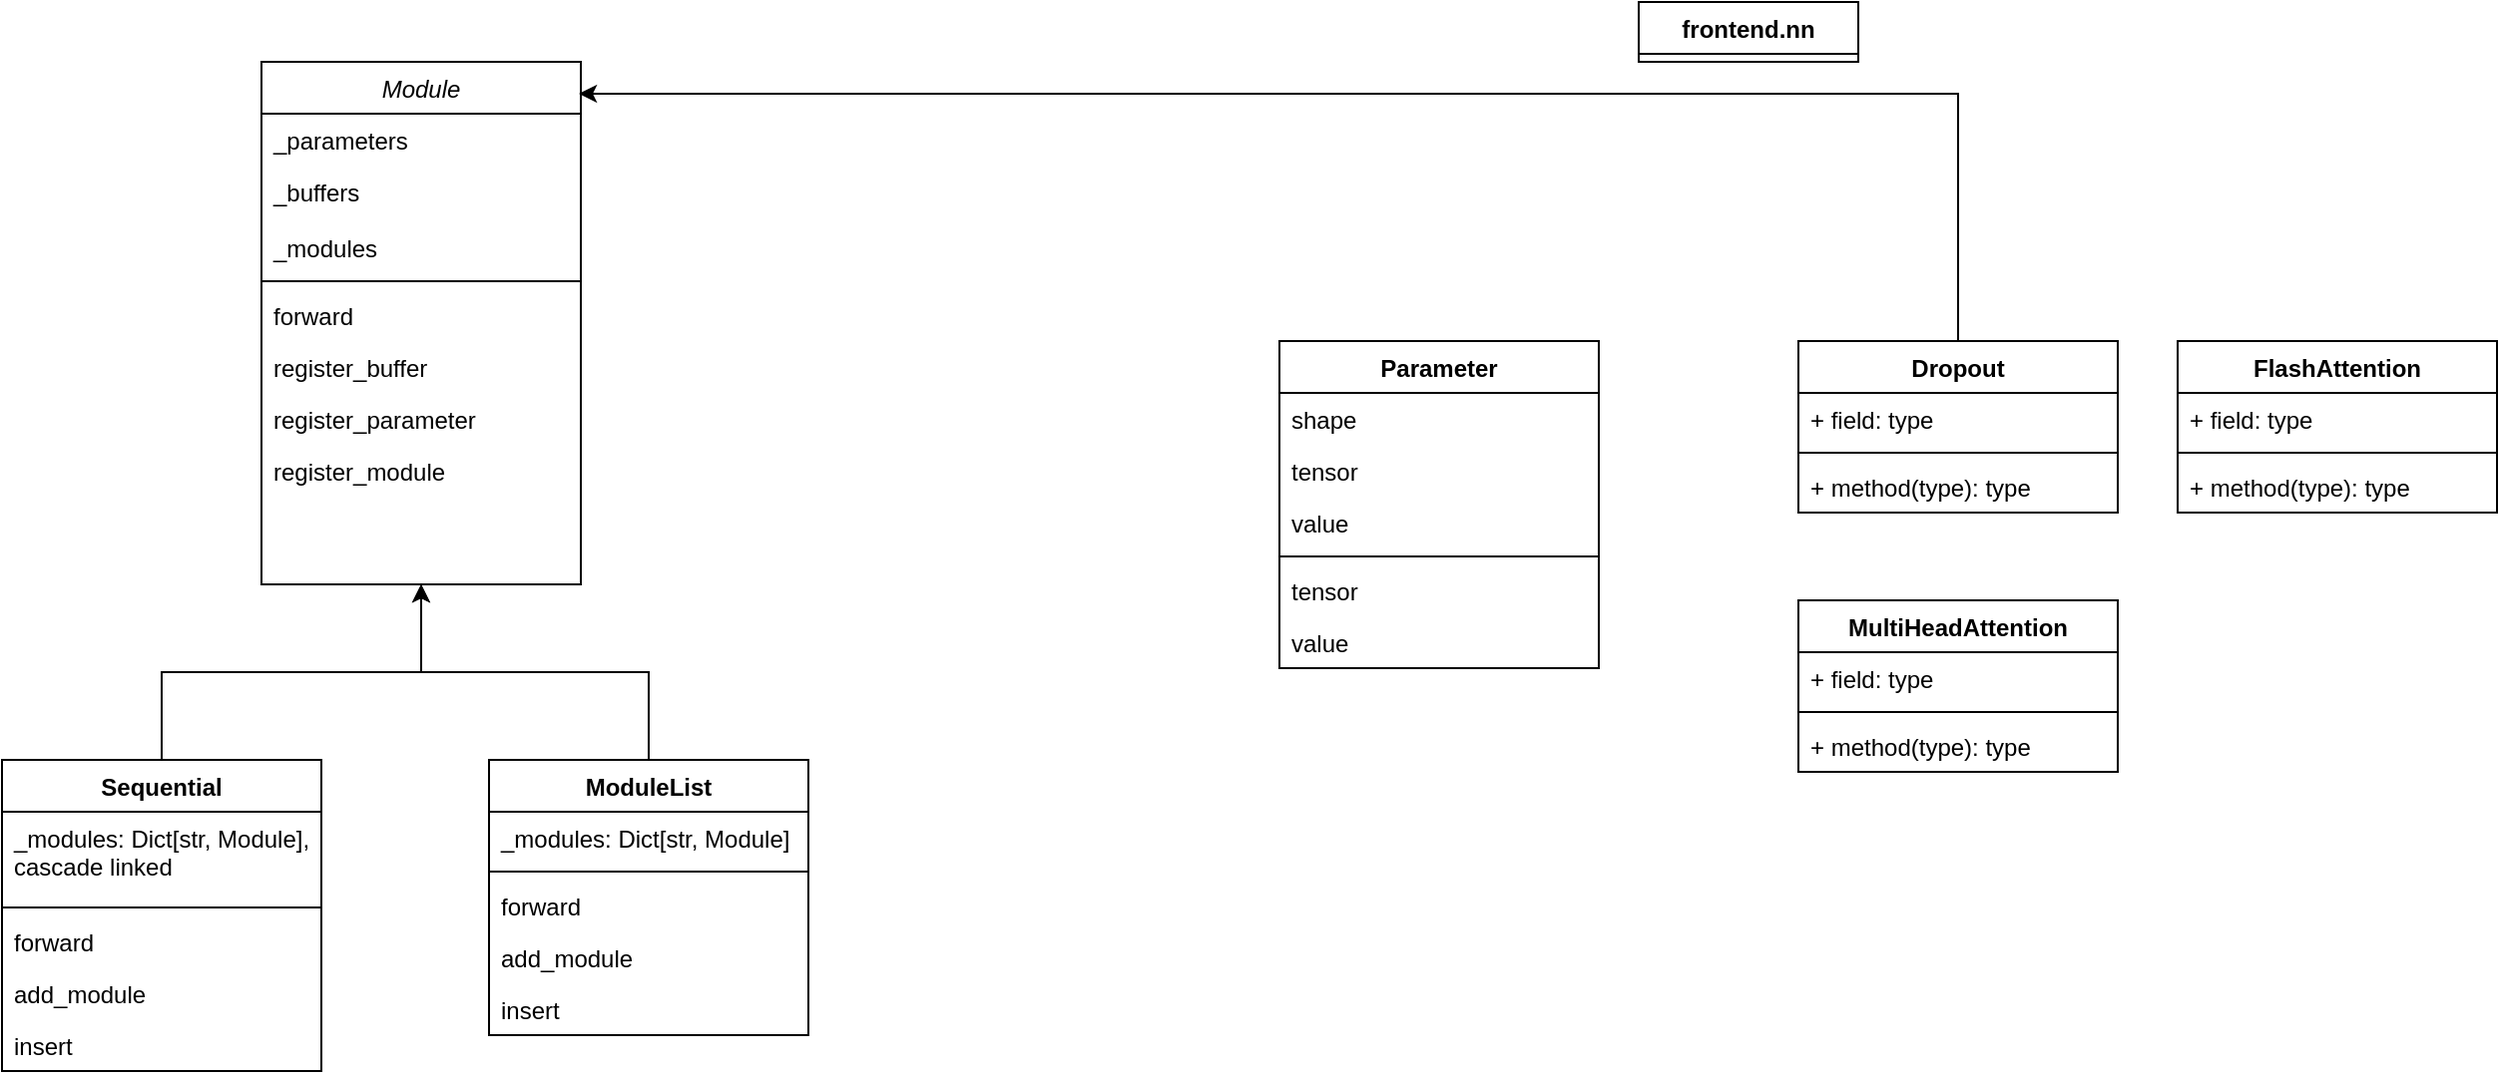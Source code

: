 <mxfile version="20.4.0" type="github" pages="2">
  <diagram id="C5RBs43oDa-KdzZeNtuy" name="learn ait code">
    <mxGraphModel dx="1422" dy="762" grid="1" gridSize="10" guides="1" tooltips="1" connect="1" arrows="1" fold="1" page="1" pageScale="1" pageWidth="827" pageHeight="1169" math="0" shadow="0">
      <root>
        <mxCell id="WIyWlLk6GJQsqaUBKTNV-0" />
        <mxCell id="WIyWlLk6GJQsqaUBKTNV-1" parent="WIyWlLk6GJQsqaUBKTNV-0" />
        <mxCell id="zkfFHV4jXpPFQw0GAbJ--0" value="Module" style="swimlane;fontStyle=2;align=center;verticalAlign=top;childLayout=stackLayout;horizontal=1;startSize=26;horizontalStack=0;resizeParent=1;resizeLast=0;collapsible=1;marginBottom=0;rounded=0;shadow=0;strokeWidth=1;" parent="WIyWlLk6GJQsqaUBKTNV-1" vertex="1">
          <mxGeometry x="220" y="120" width="160" height="262" as="geometry">
            <mxRectangle x="220" y="120" width="160" height="26" as="alternateBounds" />
          </mxGeometry>
        </mxCell>
        <mxCell id="zkfFHV4jXpPFQw0GAbJ--1" value="_parameters" style="text;align=left;verticalAlign=top;spacingLeft=4;spacingRight=4;overflow=hidden;rotatable=0;points=[[0,0.5],[1,0.5]];portConstraint=eastwest;" parent="zkfFHV4jXpPFQw0GAbJ--0" vertex="1">
          <mxGeometry y="26" width="160" height="26" as="geometry" />
        </mxCell>
        <mxCell id="zkfFHV4jXpPFQw0GAbJ--2" value="_buffers&#xa;" style="text;align=left;verticalAlign=top;spacingLeft=4;spacingRight=4;overflow=hidden;rotatable=0;points=[[0,0.5],[1,0.5]];portConstraint=eastwest;rounded=0;shadow=0;html=0;" parent="zkfFHV4jXpPFQw0GAbJ--0" vertex="1">
          <mxGeometry y="52" width="160" height="28" as="geometry" />
        </mxCell>
        <mxCell id="jLtDxgiN8MF7jUEhattH-10" value="_modules" style="text;align=left;verticalAlign=top;spacingLeft=4;spacingRight=4;overflow=hidden;rotatable=0;points=[[0,0.5],[1,0.5]];portConstraint=eastwest;" parent="zkfFHV4jXpPFQw0GAbJ--0" vertex="1">
          <mxGeometry y="80" width="160" height="26" as="geometry" />
        </mxCell>
        <mxCell id="zkfFHV4jXpPFQw0GAbJ--4" value="" style="line;html=1;strokeWidth=1;align=left;verticalAlign=middle;spacingTop=-1;spacingLeft=3;spacingRight=3;rotatable=0;labelPosition=right;points=[];portConstraint=eastwest;" parent="zkfFHV4jXpPFQw0GAbJ--0" vertex="1">
          <mxGeometry y="106" width="160" height="8" as="geometry" />
        </mxCell>
        <mxCell id="zkfFHV4jXpPFQw0GAbJ--5" value="forward" style="text;align=left;verticalAlign=top;spacingLeft=4;spacingRight=4;overflow=hidden;rotatable=0;points=[[0,0.5],[1,0.5]];portConstraint=eastwest;" parent="zkfFHV4jXpPFQw0GAbJ--0" vertex="1">
          <mxGeometry y="114" width="160" height="26" as="geometry" />
        </mxCell>
        <mxCell id="jLtDxgiN8MF7jUEhattH-0" value="register_buffer" style="text;align=left;verticalAlign=top;spacingLeft=4;spacingRight=4;overflow=hidden;rotatable=0;points=[[0,0.5],[1,0.5]];portConstraint=eastwest;" parent="zkfFHV4jXpPFQw0GAbJ--0" vertex="1">
          <mxGeometry y="140" width="160" height="26" as="geometry" />
        </mxCell>
        <mxCell id="jLtDxgiN8MF7jUEhattH-3" value="register_parameter" style="text;align=left;verticalAlign=top;spacingLeft=4;spacingRight=4;overflow=hidden;rotatable=0;points=[[0,0.5],[1,0.5]];portConstraint=eastwest;" parent="zkfFHV4jXpPFQw0GAbJ--0" vertex="1">
          <mxGeometry y="166" width="160" height="26" as="geometry" />
        </mxCell>
        <mxCell id="jLtDxgiN8MF7jUEhattH-4" value="register_module" style="text;align=left;verticalAlign=top;spacingLeft=4;spacingRight=4;overflow=hidden;rotatable=0;points=[[0,0.5],[1,0.5]];portConstraint=eastwest;" parent="zkfFHV4jXpPFQw0GAbJ--0" vertex="1">
          <mxGeometry y="192" width="160" height="26" as="geometry" />
        </mxCell>
        <mxCell id="jLtDxgiN8MF7jUEhattH-27" style="edgeStyle=orthogonalEdgeStyle;rounded=0;orthogonalLoop=1;jettySize=auto;html=1;exitX=0.5;exitY=0;exitDx=0;exitDy=0;entryX=0.5;entryY=1;entryDx=0;entryDy=0;" parent="WIyWlLk6GJQsqaUBKTNV-1" source="jLtDxgiN8MF7jUEhattH-21" target="zkfFHV4jXpPFQw0GAbJ--0" edge="1">
          <mxGeometry relative="1" as="geometry" />
        </mxCell>
        <mxCell id="jLtDxgiN8MF7jUEhattH-21" value="Sequential" style="swimlane;fontStyle=1;align=center;verticalAlign=top;childLayout=stackLayout;horizontal=1;startSize=26;horizontalStack=0;resizeParent=1;resizeParentMax=0;resizeLast=0;collapsible=1;marginBottom=0;" parent="WIyWlLk6GJQsqaUBKTNV-1" vertex="1">
          <mxGeometry x="90" y="470" width="160" height="156" as="geometry" />
        </mxCell>
        <mxCell id="jLtDxgiN8MF7jUEhattH-22" value="_modules: Dict[str, Module], &#xa;cascade linked&#xa;" style="text;strokeColor=none;fillColor=none;align=left;verticalAlign=top;spacingLeft=4;spacingRight=4;overflow=hidden;rotatable=0;points=[[0,0.5],[1,0.5]];portConstraint=eastwest;" parent="jLtDxgiN8MF7jUEhattH-21" vertex="1">
          <mxGeometry y="26" width="160" height="44" as="geometry" />
        </mxCell>
        <mxCell id="jLtDxgiN8MF7jUEhattH-23" value="" style="line;strokeWidth=1;fillColor=none;align=left;verticalAlign=middle;spacingTop=-1;spacingLeft=3;spacingRight=3;rotatable=0;labelPosition=right;points=[];portConstraint=eastwest;strokeColor=inherit;" parent="jLtDxgiN8MF7jUEhattH-21" vertex="1">
          <mxGeometry y="70" width="160" height="8" as="geometry" />
        </mxCell>
        <mxCell id="jLtDxgiN8MF7jUEhattH-24" value="forward" style="text;strokeColor=none;fillColor=none;align=left;verticalAlign=top;spacingLeft=4;spacingRight=4;overflow=hidden;rotatable=0;points=[[0,0.5],[1,0.5]];portConstraint=eastwest;" parent="jLtDxgiN8MF7jUEhattH-21" vertex="1">
          <mxGeometry y="78" width="160" height="26" as="geometry" />
        </mxCell>
        <mxCell id="jLtDxgiN8MF7jUEhattH-25" value="add_module" style="text;strokeColor=none;fillColor=none;align=left;verticalAlign=top;spacingLeft=4;spacingRight=4;overflow=hidden;rotatable=0;points=[[0,0.5],[1,0.5]];portConstraint=eastwest;" parent="jLtDxgiN8MF7jUEhattH-21" vertex="1">
          <mxGeometry y="104" width="160" height="26" as="geometry" />
        </mxCell>
        <mxCell id="jLtDxgiN8MF7jUEhattH-26" value="insert" style="text;strokeColor=none;fillColor=none;align=left;verticalAlign=top;spacingLeft=4;spacingRight=4;overflow=hidden;rotatable=0;points=[[0,0.5],[1,0.5]];portConstraint=eastwest;" parent="jLtDxgiN8MF7jUEhattH-21" vertex="1">
          <mxGeometry y="130" width="160" height="26" as="geometry" />
        </mxCell>
        <mxCell id="jLtDxgiN8MF7jUEhattH-35" style="edgeStyle=orthogonalEdgeStyle;rounded=0;orthogonalLoop=1;jettySize=auto;html=1;exitX=0.5;exitY=0;exitDx=0;exitDy=0;entryX=0.5;entryY=1;entryDx=0;entryDy=0;" parent="WIyWlLk6GJQsqaUBKTNV-1" source="jLtDxgiN8MF7jUEhattH-28" target="zkfFHV4jXpPFQw0GAbJ--0" edge="1">
          <mxGeometry relative="1" as="geometry" />
        </mxCell>
        <mxCell id="jLtDxgiN8MF7jUEhattH-28" value="ModuleList" style="swimlane;fontStyle=1;align=center;verticalAlign=top;childLayout=stackLayout;horizontal=1;startSize=26;horizontalStack=0;resizeParent=1;resizeParentMax=0;resizeLast=0;collapsible=1;marginBottom=0;" parent="WIyWlLk6GJQsqaUBKTNV-1" vertex="1">
          <mxGeometry x="334" y="470" width="160" height="138" as="geometry" />
        </mxCell>
        <mxCell id="jLtDxgiN8MF7jUEhattH-29" value="_modules: Dict[str, Module]" style="text;strokeColor=none;fillColor=none;align=left;verticalAlign=top;spacingLeft=4;spacingRight=4;overflow=hidden;rotatable=0;points=[[0,0.5],[1,0.5]];portConstraint=eastwest;" parent="jLtDxgiN8MF7jUEhattH-28" vertex="1">
          <mxGeometry y="26" width="160" height="26" as="geometry" />
        </mxCell>
        <mxCell id="jLtDxgiN8MF7jUEhattH-30" value="" style="line;strokeWidth=1;fillColor=none;align=left;verticalAlign=middle;spacingTop=-1;spacingLeft=3;spacingRight=3;rotatable=0;labelPosition=right;points=[];portConstraint=eastwest;strokeColor=inherit;" parent="jLtDxgiN8MF7jUEhattH-28" vertex="1">
          <mxGeometry y="52" width="160" height="8" as="geometry" />
        </mxCell>
        <mxCell id="jLtDxgiN8MF7jUEhattH-31" value="forward" style="text;strokeColor=none;fillColor=none;align=left;verticalAlign=top;spacingLeft=4;spacingRight=4;overflow=hidden;rotatable=0;points=[[0,0.5],[1,0.5]];portConstraint=eastwest;" parent="jLtDxgiN8MF7jUEhattH-28" vertex="1">
          <mxGeometry y="60" width="160" height="26" as="geometry" />
        </mxCell>
        <mxCell id="jLtDxgiN8MF7jUEhattH-32" value="add_module" style="text;strokeColor=none;fillColor=none;align=left;verticalAlign=top;spacingLeft=4;spacingRight=4;overflow=hidden;rotatable=0;points=[[0,0.5],[1,0.5]];portConstraint=eastwest;" parent="jLtDxgiN8MF7jUEhattH-28" vertex="1">
          <mxGeometry y="86" width="160" height="26" as="geometry" />
        </mxCell>
        <mxCell id="jLtDxgiN8MF7jUEhattH-33" value="insert" style="text;strokeColor=none;fillColor=none;align=left;verticalAlign=top;spacingLeft=4;spacingRight=4;overflow=hidden;rotatable=0;points=[[0,0.5],[1,0.5]];portConstraint=eastwest;" parent="jLtDxgiN8MF7jUEhattH-28" vertex="1">
          <mxGeometry y="112" width="160" height="26" as="geometry" />
        </mxCell>
        <mxCell id="VoewjXbgm-Y-sh6G6IVk-5" value="frontend.nn" style="swimlane;fontStyle=1;align=center;verticalAlign=top;childLayout=stackLayout;horizontal=1;startSize=26;horizontalStack=0;resizeParent=1;resizeParentMax=0;resizeLast=0;collapsible=1;marginBottom=0;" vertex="1" collapsed="1" parent="WIyWlLk6GJQsqaUBKTNV-1">
          <mxGeometry x="910" y="90" width="110" height="30" as="geometry">
            <mxRectangle x="810" y="130" width="160" height="86" as="alternateBounds" />
          </mxGeometry>
        </mxCell>
        <mxCell id="VoewjXbgm-Y-sh6G6IVk-6" value="+ field: type" style="text;strokeColor=none;fillColor=none;align=left;verticalAlign=top;spacingLeft=4;spacingRight=4;overflow=hidden;rotatable=0;points=[[0,0.5],[1,0.5]];portConstraint=eastwest;" vertex="1" parent="VoewjXbgm-Y-sh6G6IVk-5">
          <mxGeometry y="26" width="160" height="26" as="geometry" />
        </mxCell>
        <mxCell id="VoewjXbgm-Y-sh6G6IVk-7" value="" style="line;strokeWidth=1;fillColor=none;align=left;verticalAlign=middle;spacingTop=-1;spacingLeft=3;spacingRight=3;rotatable=0;labelPosition=right;points=[];portConstraint=eastwest;strokeColor=inherit;" vertex="1" parent="VoewjXbgm-Y-sh6G6IVk-5">
          <mxGeometry y="52" width="160" height="8" as="geometry" />
        </mxCell>
        <mxCell id="VoewjXbgm-Y-sh6G6IVk-8" value="+ method(type): type" style="text;strokeColor=none;fillColor=none;align=left;verticalAlign=top;spacingLeft=4;spacingRight=4;overflow=hidden;rotatable=0;points=[[0,0.5],[1,0.5]];portConstraint=eastwest;" vertex="1" parent="VoewjXbgm-Y-sh6G6IVk-5">
          <mxGeometry y="60" width="160" height="26" as="geometry" />
        </mxCell>
        <mxCell id="VoewjXbgm-Y-sh6G6IVk-9" value="Parameter" style="swimlane;fontStyle=1;align=center;verticalAlign=top;childLayout=stackLayout;horizontal=1;startSize=26;horizontalStack=0;resizeParent=1;resizeParentMax=0;resizeLast=0;collapsible=1;marginBottom=0;" vertex="1" parent="WIyWlLk6GJQsqaUBKTNV-1">
          <mxGeometry x="730" y="260" width="160" height="164" as="geometry" />
        </mxCell>
        <mxCell id="VoewjXbgm-Y-sh6G6IVk-10" value="shape" style="text;strokeColor=none;fillColor=none;align=left;verticalAlign=top;spacingLeft=4;spacingRight=4;overflow=hidden;rotatable=0;points=[[0,0.5],[1,0.5]];portConstraint=eastwest;" vertex="1" parent="VoewjXbgm-Y-sh6G6IVk-9">
          <mxGeometry y="26" width="160" height="26" as="geometry" />
        </mxCell>
        <mxCell id="VoewjXbgm-Y-sh6G6IVk-13" value="tensor" style="text;strokeColor=none;fillColor=none;align=left;verticalAlign=top;spacingLeft=4;spacingRight=4;overflow=hidden;rotatable=0;points=[[0,0.5],[1,0.5]];portConstraint=eastwest;" vertex="1" parent="VoewjXbgm-Y-sh6G6IVk-9">
          <mxGeometry y="52" width="160" height="26" as="geometry" />
        </mxCell>
        <mxCell id="VoewjXbgm-Y-sh6G6IVk-14" value="value" style="text;strokeColor=none;fillColor=none;align=left;verticalAlign=top;spacingLeft=4;spacingRight=4;overflow=hidden;rotatable=0;points=[[0,0.5],[1,0.5]];portConstraint=eastwest;" vertex="1" parent="VoewjXbgm-Y-sh6G6IVk-9">
          <mxGeometry y="78" width="160" height="26" as="geometry" />
        </mxCell>
        <mxCell id="VoewjXbgm-Y-sh6G6IVk-11" value="" style="line;strokeWidth=1;fillColor=none;align=left;verticalAlign=middle;spacingTop=-1;spacingLeft=3;spacingRight=3;rotatable=0;labelPosition=right;points=[];portConstraint=eastwest;strokeColor=inherit;" vertex="1" parent="VoewjXbgm-Y-sh6G6IVk-9">
          <mxGeometry y="104" width="160" height="8" as="geometry" />
        </mxCell>
        <mxCell id="VoewjXbgm-Y-sh6G6IVk-12" value="tensor" style="text;strokeColor=none;fillColor=none;align=left;verticalAlign=top;spacingLeft=4;spacingRight=4;overflow=hidden;rotatable=0;points=[[0,0.5],[1,0.5]];portConstraint=eastwest;" vertex="1" parent="VoewjXbgm-Y-sh6G6IVk-9">
          <mxGeometry y="112" width="160" height="26" as="geometry" />
        </mxCell>
        <mxCell id="VoewjXbgm-Y-sh6G6IVk-15" value="value" style="text;strokeColor=none;fillColor=none;align=left;verticalAlign=top;spacingLeft=4;spacingRight=4;overflow=hidden;rotatable=0;points=[[0,0.5],[1,0.5]];portConstraint=eastwest;" vertex="1" parent="VoewjXbgm-Y-sh6G6IVk-9">
          <mxGeometry y="138" width="160" height="26" as="geometry" />
        </mxCell>
        <mxCell id="iA4JxfeqraIJQOjWNqhP-4" style="edgeStyle=orthogonalEdgeStyle;rounded=0;orthogonalLoop=1;jettySize=auto;html=1;exitX=0.5;exitY=0;exitDx=0;exitDy=0;entryX=0.994;entryY=0.061;entryDx=0;entryDy=0;entryPerimeter=0;" edge="1" parent="WIyWlLk6GJQsqaUBKTNV-1" source="iA4JxfeqraIJQOjWNqhP-0" target="zkfFHV4jXpPFQw0GAbJ--0">
          <mxGeometry relative="1" as="geometry" />
        </mxCell>
        <mxCell id="iA4JxfeqraIJQOjWNqhP-0" value="Dropout" style="swimlane;fontStyle=1;align=center;verticalAlign=top;childLayout=stackLayout;horizontal=1;startSize=26;horizontalStack=0;resizeParent=1;resizeParentMax=0;resizeLast=0;collapsible=1;marginBottom=0;" vertex="1" parent="WIyWlLk6GJQsqaUBKTNV-1">
          <mxGeometry x="990" y="260" width="160" height="86" as="geometry" />
        </mxCell>
        <mxCell id="iA4JxfeqraIJQOjWNqhP-1" value="+ field: type" style="text;strokeColor=none;fillColor=none;align=left;verticalAlign=top;spacingLeft=4;spacingRight=4;overflow=hidden;rotatable=0;points=[[0,0.5],[1,0.5]];portConstraint=eastwest;" vertex="1" parent="iA4JxfeqraIJQOjWNqhP-0">
          <mxGeometry y="26" width="160" height="26" as="geometry" />
        </mxCell>
        <mxCell id="iA4JxfeqraIJQOjWNqhP-2" value="" style="line;strokeWidth=1;fillColor=none;align=left;verticalAlign=middle;spacingTop=-1;spacingLeft=3;spacingRight=3;rotatable=0;labelPosition=right;points=[];portConstraint=eastwest;strokeColor=inherit;" vertex="1" parent="iA4JxfeqraIJQOjWNqhP-0">
          <mxGeometry y="52" width="160" height="8" as="geometry" />
        </mxCell>
        <mxCell id="iA4JxfeqraIJQOjWNqhP-3" value="+ method(type): type" style="text;strokeColor=none;fillColor=none;align=left;verticalAlign=top;spacingLeft=4;spacingRight=4;overflow=hidden;rotatable=0;points=[[0,0.5],[1,0.5]];portConstraint=eastwest;" vertex="1" parent="iA4JxfeqraIJQOjWNqhP-0">
          <mxGeometry y="60" width="160" height="26" as="geometry" />
        </mxCell>
        <mxCell id="iA4JxfeqraIJQOjWNqhP-5" value="FlashAttention" style="swimlane;fontStyle=1;align=center;verticalAlign=top;childLayout=stackLayout;horizontal=1;startSize=26;horizontalStack=0;resizeParent=1;resizeParentMax=0;resizeLast=0;collapsible=1;marginBottom=0;" vertex="1" parent="WIyWlLk6GJQsqaUBKTNV-1">
          <mxGeometry x="1180" y="260" width="160" height="86" as="geometry" />
        </mxCell>
        <mxCell id="iA4JxfeqraIJQOjWNqhP-6" value="+ field: type" style="text;strokeColor=none;fillColor=none;align=left;verticalAlign=top;spacingLeft=4;spacingRight=4;overflow=hidden;rotatable=0;points=[[0,0.5],[1,0.5]];portConstraint=eastwest;" vertex="1" parent="iA4JxfeqraIJQOjWNqhP-5">
          <mxGeometry y="26" width="160" height="26" as="geometry" />
        </mxCell>
        <mxCell id="iA4JxfeqraIJQOjWNqhP-7" value="" style="line;strokeWidth=1;fillColor=none;align=left;verticalAlign=middle;spacingTop=-1;spacingLeft=3;spacingRight=3;rotatable=0;labelPosition=right;points=[];portConstraint=eastwest;strokeColor=inherit;" vertex="1" parent="iA4JxfeqraIJQOjWNqhP-5">
          <mxGeometry y="52" width="160" height="8" as="geometry" />
        </mxCell>
        <mxCell id="iA4JxfeqraIJQOjWNqhP-8" value="+ method(type): type" style="text;strokeColor=none;fillColor=none;align=left;verticalAlign=top;spacingLeft=4;spacingRight=4;overflow=hidden;rotatable=0;points=[[0,0.5],[1,0.5]];portConstraint=eastwest;" vertex="1" parent="iA4JxfeqraIJQOjWNqhP-5">
          <mxGeometry y="60" width="160" height="26" as="geometry" />
        </mxCell>
        <mxCell id="iA4JxfeqraIJQOjWNqhP-9" value="MultiHeadAttention" style="swimlane;fontStyle=1;align=center;verticalAlign=top;childLayout=stackLayout;horizontal=1;startSize=26;horizontalStack=0;resizeParent=1;resizeParentMax=0;resizeLast=0;collapsible=1;marginBottom=0;" vertex="1" parent="WIyWlLk6GJQsqaUBKTNV-1">
          <mxGeometry x="990" y="390" width="160" height="86" as="geometry" />
        </mxCell>
        <mxCell id="iA4JxfeqraIJQOjWNqhP-10" value="+ field: type" style="text;strokeColor=none;fillColor=none;align=left;verticalAlign=top;spacingLeft=4;spacingRight=4;overflow=hidden;rotatable=0;points=[[0,0.5],[1,0.5]];portConstraint=eastwest;" vertex="1" parent="iA4JxfeqraIJQOjWNqhP-9">
          <mxGeometry y="26" width="160" height="26" as="geometry" />
        </mxCell>
        <mxCell id="iA4JxfeqraIJQOjWNqhP-11" value="" style="line;strokeWidth=1;fillColor=none;align=left;verticalAlign=middle;spacingTop=-1;spacingLeft=3;spacingRight=3;rotatable=0;labelPosition=right;points=[];portConstraint=eastwest;strokeColor=inherit;" vertex="1" parent="iA4JxfeqraIJQOjWNqhP-9">
          <mxGeometry y="52" width="160" height="8" as="geometry" />
        </mxCell>
        <mxCell id="iA4JxfeqraIJQOjWNqhP-12" value="+ method(type): type" style="text;strokeColor=none;fillColor=none;align=left;verticalAlign=top;spacingLeft=4;spacingRight=4;overflow=hidden;rotatable=0;points=[[0,0.5],[1,0.5]];portConstraint=eastwest;" vertex="1" parent="iA4JxfeqraIJQOjWNqhP-9">
          <mxGeometry y="60" width="160" height="26" as="geometry" />
        </mxCell>
      </root>
    </mxGraphModel>
  </diagram>
  <diagram id="IhyNwpzSLSQE46Xl3ibJ" name="compiler.base">
    <mxGraphModel dx="1422" dy="762" grid="1" gridSize="10" guides="1" tooltips="1" connect="1" arrows="1" fold="1" page="1" pageScale="1" pageWidth="850" pageHeight="1100" math="0" shadow="0">
      <root>
        <mxCell id="0" />
        <mxCell id="1" parent="0" />
        <mxCell id="v6DK94EorjaQjly87WkK-1" value="compiler.base" style="swimlane;fontStyle=0;childLayout=stackLayout;horizontal=1;startSize=26;fillColor=none;horizontalStack=0;resizeParent=1;resizeParentMax=0;resizeLast=0;collapsible=1;marginBottom=0;" vertex="1" collapsed="1" parent="1">
          <mxGeometry x="450" y="40" width="100" height="30" as="geometry">
            <mxRectangle x="450" y="40" width="140" height="52" as="alternateBounds" />
          </mxGeometry>
        </mxCell>
        <mxCell id="v6DK94EorjaQjly87WkK-5" value="Node(ABC)" style="swimlane;fontStyle=1;align=center;verticalAlign=top;childLayout=stackLayout;horizontal=1;startSize=26;horizontalStack=0;resizeParent=1;resizeParentMax=0;resizeLast=0;collapsible=1;marginBottom=0;" vertex="1" parent="1">
          <mxGeometry x="190" y="140" width="210" height="138" as="geometry" />
        </mxCell>
        <mxCell id="v6DK94EorjaQjly87WkK-6" value="name" style="text;strokeColor=none;fillColor=none;align=left;verticalAlign=top;spacingLeft=4;spacingRight=4;overflow=hidden;rotatable=0;points=[[0,0.5],[1,0.5]];portConstraint=eastwest;" vertex="1" parent="v6DK94EorjaQjly87WkK-5">
          <mxGeometry y="26" width="210" height="26" as="geometry" />
        </mxCell>
        <mxCell id="v6DK94EorjaQjly87WkK-9" value="depth" style="text;strokeColor=none;fillColor=none;align=left;verticalAlign=top;spacingLeft=4;spacingRight=4;overflow=hidden;rotatable=0;points=[[0,0.5],[1,0.5]];portConstraint=eastwest;" vertex="1" parent="v6DK94EorjaQjly87WkK-5">
          <mxGeometry y="52" width="210" height="26" as="geometry" />
        </mxCell>
        <mxCell id="v6DK94EorjaQjly87WkK-10" value="nop" style="text;strokeColor=none;fillColor=none;align=left;verticalAlign=top;spacingLeft=4;spacingRight=4;overflow=hidden;rotatable=0;points=[[0,0.5],[1,0.5]];portConstraint=eastwest;" vertex="1" parent="v6DK94EorjaQjly87WkK-5">
          <mxGeometry y="78" width="210" height="26" as="geometry" />
        </mxCell>
        <mxCell id="v6DK94EorjaQjly87WkK-7" value="" style="line;strokeWidth=1;fillColor=none;align=left;verticalAlign=middle;spacingTop=-1;spacingLeft=3;spacingRight=3;rotatable=0;labelPosition=right;points=[];portConstraint=eastwest;strokeColor=inherit;" vertex="1" parent="v6DK94EorjaQjly87WkK-5">
          <mxGeometry y="104" width="210" height="8" as="geometry" />
        </mxCell>
        <mxCell id="v6DK94EorjaQjly87WkK-8" value="pseudo_code(abstractmethod)" style="text;strokeColor=none;fillColor=none;align=left;verticalAlign=top;spacingLeft=4;spacingRight=4;overflow=hidden;rotatable=0;points=[[0,0.5],[1,0.5]];portConstraint=eastwest;" vertex="1" parent="v6DK94EorjaQjly87WkK-5">
          <mxGeometry y="112" width="210" height="26" as="geometry" />
        </mxCell>
        <mxCell id="v6DK94EorjaQjly87WkK-27" style="edgeStyle=orthogonalEdgeStyle;rounded=0;orthogonalLoop=1;jettySize=auto;html=1;exitX=0.5;exitY=0;exitDx=0;exitDy=0;entryX=0.476;entryY=1.038;entryDx=0;entryDy=0;entryPerimeter=0;" edge="1" parent="1" source="v6DK94EorjaQjly87WkK-11" target="v6DK94EorjaQjly87WkK-8">
          <mxGeometry relative="1" as="geometry" />
        </mxCell>
        <mxCell id="v6DK94EorjaQjly87WkK-11" value="IntVar:dynamice dimension" style="swimlane;fontStyle=1;align=center;verticalAlign=top;childLayout=stackLayout;horizontal=1;startSize=26;horizontalStack=0;resizeParent=1;resizeParentMax=0;resizeLast=0;collapsible=1;marginBottom=0;" vertex="1" parent="1">
          <mxGeometry x="60" y="420" width="220" height="164" as="geometry" />
        </mxCell>
        <mxCell id="v6DK94EorjaQjly87WkK-12" value="values: len&gt;2, upper/lower bound" style="text;strokeColor=none;fillColor=none;align=left;verticalAlign=top;spacingLeft=4;spacingRight=4;overflow=hidden;rotatable=0;points=[[0,0.5],[1,0.5]];portConstraint=eastwest;" vertex="1" parent="v6DK94EorjaQjly87WkK-11">
          <mxGeometry y="26" width="220" height="26" as="geometry" />
        </mxCell>
        <mxCell id="v6DK94EorjaQjly87WkK-15" value="name" style="text;strokeColor=none;fillColor=none;align=left;verticalAlign=top;spacingLeft=4;spacingRight=4;overflow=hidden;rotatable=0;points=[[0,0.5],[1,0.5]];portConstraint=eastwest;" vertex="1" parent="v6DK94EorjaQjly87WkK-11">
          <mxGeometry y="52" width="220" height="26" as="geometry" />
        </mxCell>
        <mxCell id="v6DK94EorjaQjly87WkK-13" value="" style="line;strokeWidth=1;fillColor=none;align=left;verticalAlign=middle;spacingTop=-1;spacingLeft=3;spacingRight=3;rotatable=0;labelPosition=right;points=[];portConstraint=eastwest;strokeColor=inherit;" vertex="1" parent="v6DK94EorjaQjly87WkK-11">
          <mxGeometry y="78" width="220" height="8" as="geometry" />
        </mxCell>
        <mxCell id="v6DK94EorjaQjly87WkK-14" value="lower bound" style="text;strokeColor=none;fillColor=none;align=left;verticalAlign=top;spacingLeft=4;spacingRight=4;overflow=hidden;rotatable=0;points=[[0,0.5],[1,0.5]];portConstraint=eastwest;" vertex="1" parent="v6DK94EorjaQjly87WkK-11">
          <mxGeometry y="86" width="220" height="26" as="geometry" />
        </mxCell>
        <mxCell id="v6DK94EorjaQjly87WkK-16" value="upper bound" style="text;strokeColor=none;fillColor=none;align=left;verticalAlign=top;spacingLeft=4;spacingRight=4;overflow=hidden;rotatable=0;points=[[0,0.5],[1,0.5]];portConstraint=eastwest;" vertex="1" parent="v6DK94EorjaQjly87WkK-11">
          <mxGeometry y="112" width="220" height="26" as="geometry" />
        </mxCell>
        <mxCell id="v6DK94EorjaQjly87WkK-17" value="pseudo_code" style="text;strokeColor=none;fillColor=none;align=left;verticalAlign=top;spacingLeft=4;spacingRight=4;overflow=hidden;rotatable=0;points=[[0,0.5],[1,0.5]];portConstraint=eastwest;" vertex="1" parent="v6DK94EorjaQjly87WkK-11">
          <mxGeometry y="138" width="220" height="26" as="geometry" />
        </mxCell>
        <mxCell id="v6DK94EorjaQjly87WkK-37" style="edgeStyle=orthogonalEdgeStyle;rounded=0;orthogonalLoop=1;jettySize=auto;html=1;exitX=0.5;exitY=0;exitDx=0;exitDy=0;entryX=0.476;entryY=0.962;entryDx=0;entryDy=0;entryPerimeter=0;" edge="1" parent="1" source="v6DK94EorjaQjly87WkK-18" target="v6DK94EorjaQjly87WkK-8">
          <mxGeometry relative="1" as="geometry" />
        </mxCell>
        <mxCell id="v6DK94EorjaQjly87WkK-18" value="IntImm:static dimension" style="swimlane;fontStyle=1;align=center;verticalAlign=top;childLayout=stackLayout;horizontal=1;startSize=26;horizontalStack=0;resizeParent=1;resizeParentMax=0;resizeLast=0;collapsible=1;marginBottom=0;" vertex="1" parent="1">
          <mxGeometry x="290" y="420" width="220" height="138" as="geometry" />
        </mxCell>
        <mxCell id="v6DK94EorjaQjly87WkK-19" value="value" style="text;strokeColor=none;fillColor=none;align=left;verticalAlign=top;spacingLeft=4;spacingRight=4;overflow=hidden;rotatable=0;points=[[0,0.5],[1,0.5]];portConstraint=eastwest;" vertex="1" parent="v6DK94EorjaQjly87WkK-18">
          <mxGeometry y="26" width="220" height="26" as="geometry" />
        </mxCell>
        <mxCell id="v6DK94EorjaQjly87WkK-20" value="name" style="text;strokeColor=none;fillColor=none;align=left;verticalAlign=top;spacingLeft=4;spacingRight=4;overflow=hidden;rotatable=0;points=[[0,0.5],[1,0.5]];portConstraint=eastwest;" vertex="1" parent="v6DK94EorjaQjly87WkK-18">
          <mxGeometry y="52" width="220" height="26" as="geometry" />
        </mxCell>
        <mxCell id="v6DK94EorjaQjly87WkK-21" value="" style="line;strokeWidth=1;fillColor=none;align=left;verticalAlign=middle;spacingTop=-1;spacingLeft=3;spacingRight=3;rotatable=0;labelPosition=right;points=[];portConstraint=eastwest;strokeColor=inherit;" vertex="1" parent="v6DK94EorjaQjly87WkK-18">
          <mxGeometry y="78" width="220" height="8" as="geometry" />
        </mxCell>
        <mxCell id="v6DK94EorjaQjly87WkK-23" value="value" style="text;strokeColor=none;fillColor=none;align=left;verticalAlign=top;spacingLeft=4;spacingRight=4;overflow=hidden;rotatable=0;points=[[0,0.5],[1,0.5]];portConstraint=eastwest;" vertex="1" parent="v6DK94EorjaQjly87WkK-18">
          <mxGeometry y="86" width="220" height="26" as="geometry" />
        </mxCell>
        <mxCell id="v6DK94EorjaQjly87WkK-24" value="pseudo_code" style="text;strokeColor=none;fillColor=none;align=left;verticalAlign=top;spacingLeft=4;spacingRight=4;overflow=hidden;rotatable=0;points=[[0,0.5],[1,0.5]];portConstraint=eastwest;" vertex="1" parent="v6DK94EorjaQjly87WkK-18">
          <mxGeometry y="112" width="220" height="26" as="geometry" />
        </mxCell>
        <mxCell id="v6DK94EorjaQjly87WkK-29" value="_ConstantTensorData(ABC)" style="swimlane;fontStyle=1;align=center;verticalAlign=top;childLayout=stackLayout;horizontal=1;startSize=26;horizontalStack=0;resizeParent=1;resizeParentMax=0;resizeLast=0;collapsible=1;marginBottom=0;" vertex="1" parent="1">
          <mxGeometry x="1410" y="130" width="210" height="138" as="geometry" />
        </mxCell>
        <mxCell id="v6DK94EorjaQjly87WkK-30" value="dtype" style="text;strokeColor=none;fillColor=none;align=left;verticalAlign=top;spacingLeft=4;spacingRight=4;overflow=hidden;rotatable=0;points=[[0,0.5],[1,0.5]];portConstraint=eastwest;" vertex="1" parent="v6DK94EorjaQjly87WkK-29">
          <mxGeometry y="26" width="210" height="26" as="geometry" />
        </mxCell>
        <mxCell id="v6DK94EorjaQjly87WkK-33" value="" style="line;strokeWidth=1;fillColor=none;align=left;verticalAlign=middle;spacingTop=-1;spacingLeft=3;spacingRight=3;rotatable=0;labelPosition=right;points=[];portConstraint=eastwest;strokeColor=inherit;" vertex="1" parent="v6DK94EorjaQjly87WkK-29">
          <mxGeometry y="52" width="210" height="8" as="geometry" />
        </mxCell>
        <mxCell id="v6DK94EorjaQjly87WkK-34" value="to_bytes(abstractmethod)" style="text;strokeColor=none;fillColor=none;align=left;verticalAlign=top;spacingLeft=4;spacingRight=4;overflow=hidden;rotatable=0;points=[[0,0.5],[1,0.5]];portConstraint=eastwest;" vertex="1" parent="v6DK94EorjaQjly87WkK-29">
          <mxGeometry y="60" width="210" height="26" as="geometry" />
        </mxCell>
        <mxCell id="v6DK94EorjaQjly87WkK-35" value="size" style="text;strokeColor=none;fillColor=none;align=left;verticalAlign=top;spacingLeft=4;spacingRight=4;overflow=hidden;rotatable=0;points=[[0,0.5],[1,0.5]];portConstraint=eastwest;" vertex="1" parent="v6DK94EorjaQjly87WkK-29">
          <mxGeometry y="86" width="210" height="26" as="geometry" />
        </mxCell>
        <mxCell id="v6DK94EorjaQjly87WkK-36" value="is_dtype" style="text;strokeColor=none;fillColor=none;align=left;verticalAlign=top;spacingLeft=4;spacingRight=4;overflow=hidden;rotatable=0;points=[[0,0.5],[1,0.5]];portConstraint=eastwest;" vertex="1" parent="v6DK94EorjaQjly87WkK-29">
          <mxGeometry y="112" width="210" height="26" as="geometry" />
        </mxCell>
        <mxCell id="v6DK94EorjaQjly87WkK-58" style="edgeStyle=orthogonalEdgeStyle;rounded=0;orthogonalLoop=1;jettySize=auto;html=1;exitX=0.5;exitY=0;exitDx=0;exitDy=0;entryX=0.524;entryY=0.962;entryDx=0;entryDy=0;entryPerimeter=0;" edge="1" parent="1" source="v6DK94EorjaQjly87WkK-38" target="v6DK94EorjaQjly87WkK-36">
          <mxGeometry relative="1" as="geometry" />
        </mxCell>
        <mxCell id="v6DK94EorjaQjly87WkK-38" value="_HostConstantTensorData" style="swimlane;fontStyle=1;align=center;verticalAlign=top;childLayout=stackLayout;horizontal=1;startSize=26;horizontalStack=0;resizeParent=1;resizeParentMax=0;resizeLast=0;collapsible=1;marginBottom=0;" vertex="1" parent="1">
          <mxGeometry x="1190" y="372" width="220" height="86" as="geometry" />
        </mxCell>
        <mxCell id="v6DK94EorjaQjly87WkK-44" value="data: bytes" style="text;strokeColor=none;fillColor=none;align=left;verticalAlign=top;spacingLeft=4;spacingRight=4;overflow=hidden;rotatable=0;points=[[0,0.5],[1,0.5]];portConstraint=eastwest;" vertex="1" parent="v6DK94EorjaQjly87WkK-38">
          <mxGeometry y="26" width="220" height="26" as="geometry" />
        </mxCell>
        <mxCell id="v6DK94EorjaQjly87WkK-41" value="" style="line;strokeWidth=1;fillColor=none;align=left;verticalAlign=middle;spacingTop=-1;spacingLeft=3;spacingRight=3;rotatable=0;labelPosition=right;points=[];portConstraint=eastwest;strokeColor=inherit;" vertex="1" parent="v6DK94EorjaQjly87WkK-38">
          <mxGeometry y="52" width="220" height="8" as="geometry" />
        </mxCell>
        <mxCell id="v6DK94EorjaQjly87WkK-49" value="to_bytes" style="text;strokeColor=none;fillColor=none;align=left;verticalAlign=top;spacingLeft=4;spacingRight=4;overflow=hidden;rotatable=0;points=[[0,0.5],[1,0.5]];portConstraint=eastwest;" vertex="1" parent="v6DK94EorjaQjly87WkK-38">
          <mxGeometry y="60" width="220" height="26" as="geometry" />
        </mxCell>
        <mxCell id="v6DK94EorjaQjly87WkK-61" style="edgeStyle=orthogonalEdgeStyle;rounded=0;orthogonalLoop=1;jettySize=auto;html=1;exitX=0.5;exitY=0;exitDx=0;exitDy=0;entryX=0.529;entryY=1;entryDx=0;entryDy=0;entryPerimeter=0;" edge="1" parent="1" source="v6DK94EorjaQjly87WkK-45" target="v6DK94EorjaQjly87WkK-36">
          <mxGeometry relative="1" as="geometry" />
        </mxCell>
        <mxCell id="v6DK94EorjaQjly87WkK-45" value="_HostConstantTensorData" style="swimlane;fontStyle=1;align=center;verticalAlign=top;childLayout=stackLayout;horizontal=1;startSize=26;horizontalStack=0;resizeParent=1;resizeParentMax=0;resizeLast=0;collapsible=1;marginBottom=0;" vertex="1" parent="1">
          <mxGeometry x="1470" y="372" width="220" height="138" as="geometry" />
        </mxCell>
        <mxCell id="v6DK94EorjaQjly87WkK-46" value="data: bytes" style="text;strokeColor=none;fillColor=none;align=left;verticalAlign=top;spacingLeft=4;spacingRight=4;overflow=hidden;rotatable=0;points=[[0,0.5],[1,0.5]];portConstraint=eastwest;" vertex="1" parent="v6DK94EorjaQjly87WkK-45">
          <mxGeometry y="26" width="220" height="26" as="geometry" />
        </mxCell>
        <mxCell id="v6DK94EorjaQjly87WkK-47" value="" style="line;strokeWidth=1;fillColor=none;align=left;verticalAlign=middle;spacingTop=-1;spacingLeft=3;spacingRight=3;rotatable=0;labelPosition=right;points=[];portConstraint=eastwest;strokeColor=inherit;" vertex="1" parent="v6DK94EorjaQjly87WkK-45">
          <mxGeometry y="52" width="220" height="8" as="geometry" />
        </mxCell>
        <mxCell id="v6DK94EorjaQjly87WkK-48" value="to_bytes" style="text;strokeColor=none;fillColor=none;align=left;verticalAlign=top;spacingLeft=4;spacingRight=4;overflow=hidden;rotatable=0;points=[[0,0.5],[1,0.5]];portConstraint=eastwest;" vertex="1" parent="v6DK94EorjaQjly87WkK-45">
          <mxGeometry y="60" width="220" height="26" as="geometry" />
        </mxCell>
        <mxCell id="v6DK94EorjaQjly87WkK-50" value="size" style="text;strokeColor=none;fillColor=none;align=left;verticalAlign=top;spacingLeft=4;spacingRight=4;overflow=hidden;rotatable=0;points=[[0,0.5],[1,0.5]];portConstraint=eastwest;" vertex="1" parent="v6DK94EorjaQjly87WkK-45">
          <mxGeometry y="86" width="220" height="26" as="geometry" />
        </mxCell>
        <mxCell id="v6DK94EorjaQjly87WkK-51" value="__init__: torch dtype convert" style="text;strokeColor=none;fillColor=none;align=left;verticalAlign=top;spacingLeft=4;spacingRight=4;overflow=hidden;rotatable=0;points=[[0,0.5],[1,0.5]];portConstraint=eastwest;" vertex="1" parent="v6DK94EorjaQjly87WkK-45">
          <mxGeometry y="112" width="220" height="26" as="geometry" />
        </mxCell>
        <mxCell id="v6DK94EorjaQjly87WkK-60" style="edgeStyle=orthogonalEdgeStyle;rounded=0;orthogonalLoop=1;jettySize=auto;html=1;exitX=0.5;exitY=0;exitDx=0;exitDy=0;entryX=0.524;entryY=1.038;entryDx=0;entryDy=0;entryPerimeter=0;" edge="1" parent="1" source="v6DK94EorjaQjly87WkK-52" target="v6DK94EorjaQjly87WkK-36">
          <mxGeometry relative="1" as="geometry" />
        </mxCell>
        <mxCell id="v6DK94EorjaQjly87WkK-52" value="_NumpyConstantTensorData" style="swimlane;fontStyle=1;align=center;verticalAlign=top;childLayout=stackLayout;horizontal=1;startSize=26;horizontalStack=0;resizeParent=1;resizeParentMax=0;resizeLast=0;collapsible=1;marginBottom=0;" vertex="1" parent="1">
          <mxGeometry x="1760" y="372" width="220" height="112" as="geometry" />
        </mxCell>
        <mxCell id="v6DK94EorjaQjly87WkK-53" value="arr" style="text;strokeColor=none;fillColor=none;align=left;verticalAlign=top;spacingLeft=4;spacingRight=4;overflow=hidden;rotatable=0;points=[[0,0.5],[1,0.5]];portConstraint=eastwest;" vertex="1" parent="v6DK94EorjaQjly87WkK-52">
          <mxGeometry y="26" width="220" height="26" as="geometry" />
        </mxCell>
        <mxCell id="v6DK94EorjaQjly87WkK-54" value="" style="line;strokeWidth=1;fillColor=none;align=left;verticalAlign=middle;spacingTop=-1;spacingLeft=3;spacingRight=3;rotatable=0;labelPosition=right;points=[];portConstraint=eastwest;strokeColor=inherit;" vertex="1" parent="v6DK94EorjaQjly87WkK-52">
          <mxGeometry y="52" width="220" height="8" as="geometry" />
        </mxCell>
        <mxCell id="v6DK94EorjaQjly87WkK-55" value="to_bytes" style="text;strokeColor=none;fillColor=none;align=left;verticalAlign=top;spacingLeft=4;spacingRight=4;overflow=hidden;rotatable=0;points=[[0,0.5],[1,0.5]];portConstraint=eastwest;" vertex="1" parent="v6DK94EorjaQjly87WkK-52">
          <mxGeometry y="60" width="220" height="26" as="geometry" />
        </mxCell>
        <mxCell id="v6DK94EorjaQjly87WkK-57" value="__init__: str(dtype)" style="text;strokeColor=none;fillColor=none;align=left;verticalAlign=top;spacingLeft=4;spacingRight=4;overflow=hidden;rotatable=0;points=[[0,0.5],[1,0.5]];portConstraint=eastwest;" vertex="1" parent="v6DK94EorjaQjly87WkK-52">
          <mxGeometry y="86" width="220" height="26" as="geometry" />
        </mxCell>
        <mxCell id="v6DK94EorjaQjly87WkK-77" style="edgeStyle=orthogonalEdgeStyle;rounded=0;orthogonalLoop=1;jettySize=auto;html=1;exitX=0.5;exitY=0;exitDx=0;exitDy=0;entryX=0.476;entryY=1.038;entryDx=0;entryDy=0;entryPerimeter=0;" edge="1" parent="1" source="v6DK94EorjaQjly87WkK-62" target="v6DK94EorjaQjly87WkK-8">
          <mxGeometry relative="1" as="geometry" />
        </mxCell>
        <mxCell id="v6DK94EorjaQjly87WkK-62" value="Tensor" style="swimlane;fontStyle=1;align=center;verticalAlign=top;childLayout=stackLayout;horizontal=1;startSize=26;horizontalStack=0;resizeParent=1;resizeParentMax=0;resizeLast=0;collapsible=1;marginBottom=0;" vertex="1" parent="1">
          <mxGeometry x="540" y="420" width="160" height="372" as="geometry" />
        </mxCell>
        <mxCell id="v6DK94EorjaQjly87WkK-63" value="+ shape: list[IntVar]" style="text;strokeColor=none;fillColor=none;align=left;verticalAlign=top;spacingLeft=4;spacingRight=4;overflow=hidden;rotatable=0;points=[[0,0.5],[1,0.5]];portConstraint=eastwest;" vertex="1" parent="v6DK94EorjaQjly87WkK-62">
          <mxGeometry y="26" width="160" height="26" as="geometry" />
        </mxCell>
        <mxCell id="v6DK94EorjaQjly87WkK-66" value="+ name: str" style="text;strokeColor=none;fillColor=none;align=left;verticalAlign=top;spacingLeft=4;spacingRight=4;overflow=hidden;rotatable=0;points=[[0,0.5],[1,0.5]];portConstraint=eastwest;" vertex="1" parent="v6DK94EorjaQjly87WkK-62">
          <mxGeometry y="52" width="160" height="26" as="geometry" />
        </mxCell>
        <mxCell id="v6DK94EorjaQjly87WkK-67" value="+ src_ops: Set[Node]" style="text;strokeColor=none;fillColor=none;align=left;verticalAlign=top;spacingLeft=4;spacingRight=4;overflow=hidden;rotatable=0;points=[[0,0.5],[1,0.5]];portConstraint=eastwest;" vertex="1" parent="v6DK94EorjaQjly87WkK-62">
          <mxGeometry y="78" width="160" height="26" as="geometry" />
        </mxCell>
        <mxCell id="v6DK94EorjaQjly87WkK-68" value="+ dst_ops: Set[Node]" style="text;strokeColor=none;fillColor=none;align=left;verticalAlign=top;spacingLeft=4;spacingRight=4;overflow=hidden;rotatable=0;points=[[0,0.5],[1,0.5]];portConstraint=eastwest;" vertex="1" parent="v6DK94EorjaQjly87WkK-62">
          <mxGeometry y="104" width="160" height="26" as="geometry" />
        </mxCell>
        <mxCell id="v6DK94EorjaQjly87WkK-73" value="+ dtype: str" style="text;strokeColor=none;fillColor=none;align=left;verticalAlign=top;spacingLeft=4;spacingRight=4;overflow=hidden;rotatable=0;points=[[0,0.5],[1,0.5]];portConstraint=eastwest;" vertex="1" parent="v6DK94EorjaQjly87WkK-62">
          <mxGeometry y="130" width="160" height="26" as="geometry" />
        </mxCell>
        <mxCell id="v6DK94EorjaQjly87WkK-69" value="+ is_input: bool" style="text;strokeColor=none;fillColor=none;align=left;verticalAlign=top;spacingLeft=4;spacingRight=4;overflow=hidden;rotatable=0;points=[[0,0.5],[1,0.5]];portConstraint=eastwest;" vertex="1" parent="v6DK94EorjaQjly87WkK-62">
          <mxGeometry y="156" width="160" height="26" as="geometry" />
        </mxCell>
        <mxCell id="v6DK94EorjaQjly87WkK-71" value="+ is_output: bool" style="text;strokeColor=none;fillColor=none;align=left;verticalAlign=top;spacingLeft=4;spacingRight=4;overflow=hidden;rotatable=0;points=[[0,0.5],[1,0.5]];portConstraint=eastwest;" vertex="1" parent="v6DK94EorjaQjly87WkK-62">
          <mxGeometry y="182" width="160" height="26" as="geometry" />
        </mxCell>
        <mxCell id="v6DK94EorjaQjly87WkK-70" value="+ value: Any" style="text;strokeColor=none;fillColor=none;align=left;verticalAlign=top;spacingLeft=4;spacingRight=4;overflow=hidden;rotatable=0;points=[[0,0.5],[1,0.5]];portConstraint=eastwest;" vertex="1" parent="v6DK94EorjaQjly87WkK-62">
          <mxGeometry y="208" width="160" height="26" as="geometry" />
        </mxCell>
        <mxCell id="v6DK94EorjaQjly87WkK-72" value="+ is_view_of: Any" style="text;strokeColor=none;fillColor=none;align=left;verticalAlign=top;spacingLeft=4;spacingRight=4;overflow=hidden;rotatable=0;points=[[0,0.5],[1,0.5]];portConstraint=eastwest;" vertex="1" parent="v6DK94EorjaQjly87WkK-62">
          <mxGeometry y="234" width="160" height="26" as="geometry" />
        </mxCell>
        <mxCell id="v6DK94EorjaQjly87WkK-64" value="" style="line;strokeWidth=1;fillColor=none;align=left;verticalAlign=middle;spacingTop=-1;spacingLeft=3;spacingRight=3;rotatable=0;labelPosition=right;points=[];portConstraint=eastwest;strokeColor=inherit;" vertex="1" parent="v6DK94EorjaQjly87WkK-62">
          <mxGeometry y="260" width="160" height="8" as="geometry" />
        </mxCell>
        <mxCell id="v6DK94EorjaQjly87WkK-65" value="+ _convert_shape(type): type" style="text;strokeColor=none;fillColor=none;align=left;verticalAlign=top;spacingLeft=4;spacingRight=4;overflow=hidden;rotatable=0;points=[[0,0.5],[1,0.5]];portConstraint=eastwest;" vertex="1" parent="v6DK94EorjaQjly87WkK-62">
          <mxGeometry y="268" width="160" height="26" as="geometry" />
        </mxCell>
        <mxCell id="v6DK94EorjaQjly87WkK-74" value="+ _shape(type): type" style="text;strokeColor=none;fillColor=none;align=left;verticalAlign=top;spacingLeft=4;spacingRight=4;overflow=hidden;rotatable=0;points=[[0,0.5],[1,0.5]];portConstraint=eastwest;" vertex="1" parent="v6DK94EorjaQjly87WkK-62">
          <mxGeometry y="294" width="160" height="26" as="geometry" />
        </mxCell>
        <mxCell id="v6DK94EorjaQjly87WkK-75" value="+ _rank(type): type" style="text;strokeColor=none;fillColor=none;align=left;verticalAlign=top;spacingLeft=4;spacingRight=4;overflow=hidden;rotatable=0;points=[[0,0.5],[1,0.5]];portConstraint=eastwest;" vertex="1" parent="v6DK94EorjaQjly87WkK-62">
          <mxGeometry y="320" width="160" height="26" as="geometry" />
        </mxCell>
        <mxCell id="v6DK94EorjaQjly87WkK-76" value="+ _bind_data(type): type" style="text;strokeColor=none;fillColor=none;align=left;verticalAlign=top;spacingLeft=4;spacingRight=4;overflow=hidden;rotatable=0;points=[[0,0.5],[1,0.5]];portConstraint=eastwest;" vertex="1" parent="v6DK94EorjaQjly87WkK-62">
          <mxGeometry y="346" width="160" height="26" as="geometry" />
        </mxCell>
        <mxCell id="v6DK94EorjaQjly87WkK-78" value="DynamicProfileStrategy(Enum)" style="swimlane;fontStyle=1;align=center;verticalAlign=top;childLayout=stackLayout;horizontal=1;startSize=26;horizontalStack=0;resizeParent=1;resizeParentMax=0;resizeLast=0;collapsible=1;marginBottom=0;" vertex="1" parent="1">
          <mxGeometry x="120" y="950" width="210" height="112" as="geometry" />
        </mxCell>
        <mxCell id="v6DK94EorjaQjly87WkK-79" value="MIN" style="text;strokeColor=none;fillColor=none;align=left;verticalAlign=top;spacingLeft=4;spacingRight=4;overflow=hidden;rotatable=0;points=[[0,0.5],[1,0.5]];portConstraint=eastwest;" vertex="1" parent="v6DK94EorjaQjly87WkK-78">
          <mxGeometry y="26" width="210" height="26" as="geometry" />
        </mxCell>
        <mxCell id="v6DK94EorjaQjly87WkK-80" value="MAX" style="text;strokeColor=none;fillColor=none;align=left;verticalAlign=top;spacingLeft=4;spacingRight=4;overflow=hidden;rotatable=0;points=[[0,0.5],[1,0.5]];portConstraint=eastwest;" vertex="1" parent="v6DK94EorjaQjly87WkK-78">
          <mxGeometry y="52" width="210" height="26" as="geometry" />
        </mxCell>
        <mxCell id="v6DK94EorjaQjly87WkK-81" value="Hint" style="text;strokeColor=none;fillColor=none;align=left;verticalAlign=top;spacingLeft=4;spacingRight=4;overflow=hidden;rotatable=0;points=[[0,0.5],[1,0.5]];portConstraint=eastwest;" vertex="1" parent="v6DK94EorjaQjly87WkK-78">
          <mxGeometry y="78" width="210" height="26" as="geometry" />
        </mxCell>
        <mxCell id="v6DK94EorjaQjly87WkK-82" value="" style="line;strokeWidth=1;fillColor=none;align=left;verticalAlign=middle;spacingTop=-1;spacingLeft=3;spacingRight=3;rotatable=0;labelPosition=right;points=[];portConstraint=eastwest;strokeColor=inherit;" vertex="1" parent="v6DK94EorjaQjly87WkK-78">
          <mxGeometry y="104" width="210" height="8" as="geometry" />
        </mxCell>
        <mxCell id="v6DK94EorjaQjly87WkK-88" style="edgeStyle=orthogonalEdgeStyle;rounded=0;orthogonalLoop=1;jettySize=auto;html=1;exitX=0.5;exitY=0;exitDx=0;exitDy=0;entryX=0.5;entryY=0.962;entryDx=0;entryDy=0;entryPerimeter=0;" edge="1" parent="1" source="v6DK94EorjaQjly87WkK-84" target="v6DK94EorjaQjly87WkK-76">
          <mxGeometry relative="1" as="geometry" />
        </mxCell>
        <mxCell id="v6DK94EorjaQjly87WkK-84" value="InitVarTensor(Tensor)" style="swimlane;fontStyle=1;align=center;verticalAlign=top;childLayout=stackLayout;horizontal=1;startSize=26;horizontalStack=0;resizeParent=1;resizeParentMax=0;resizeLast=0;collapsible=1;marginBottom=0;" vertex="1" parent="1">
          <mxGeometry x="540" y="830" width="160" height="86" as="geometry" />
        </mxCell>
        <mxCell id="v6DK94EorjaQjly87WkK-85" value="+ int_var: IntVar" style="text;strokeColor=none;fillColor=none;align=left;verticalAlign=top;spacingLeft=4;spacingRight=4;overflow=hidden;rotatable=0;points=[[0,0.5],[1,0.5]];portConstraint=eastwest;" vertex="1" parent="v6DK94EorjaQjly87WkK-84">
          <mxGeometry y="26" width="160" height="26" as="geometry" />
        </mxCell>
        <mxCell id="v6DK94EorjaQjly87WkK-86" value="" style="line;strokeWidth=1;fillColor=none;align=left;verticalAlign=middle;spacingTop=-1;spacingLeft=3;spacingRight=3;rotatable=0;labelPosition=right;points=[];portConstraint=eastwest;strokeColor=inherit;" vertex="1" parent="v6DK94EorjaQjly87WkK-84">
          <mxGeometry y="52" width="160" height="8" as="geometry" />
        </mxCell>
        <mxCell id="v6DK94EorjaQjly87WkK-87" value="+ pseudo_code(type): type" style="text;strokeColor=none;fillColor=none;align=left;verticalAlign=top;spacingLeft=4;spacingRight=4;overflow=hidden;rotatable=0;points=[[0,0.5],[1,0.5]];portConstraint=eastwest;" vertex="1" parent="v6DK94EorjaQjly87WkK-84">
          <mxGeometry y="60" width="160" height="26" as="geometry" />
        </mxCell>
        <mxCell id="v6DK94EorjaQjly87WkK-93" style="edgeStyle=orthogonalEdgeStyle;rounded=0;orthogonalLoop=1;jettySize=auto;html=1;exitX=0.5;exitY=0;exitDx=0;exitDy=0;entryX=0.476;entryY=1.038;entryDx=0;entryDy=0;entryPerimeter=0;" edge="1" parent="1" source="v6DK94EorjaQjly87WkK-89" target="v6DK94EorjaQjly87WkK-8">
          <mxGeometry relative="1" as="geometry" />
        </mxCell>
        <mxCell id="v6DK94EorjaQjly87WkK-89" value="Operator" style="swimlane;fontStyle=1;align=center;verticalAlign=top;childLayout=stackLayout;horizontal=1;startSize=26;horizontalStack=0;resizeParent=1;resizeParentMax=0;resizeLast=0;collapsible=1;marginBottom=0;" vertex="1" parent="1">
          <mxGeometry x="740" y="420" width="210" height="190" as="geometry" />
        </mxCell>
        <mxCell id="v6DK94EorjaQjly87WkK-90" value="+ inputs: type" style="text;strokeColor=none;fillColor=none;align=left;verticalAlign=top;spacingLeft=4;spacingRight=4;overflow=hidden;rotatable=0;points=[[0,0.5],[1,0.5]];portConstraint=eastwest;" vertex="1" parent="v6DK94EorjaQjly87WkK-89">
          <mxGeometry y="26" width="210" height="26" as="geometry" />
        </mxCell>
        <mxCell id="v6DK94EorjaQjly87WkK-94" value="+ has_profiler: type" style="text;strokeColor=none;fillColor=none;align=left;verticalAlign=top;spacingLeft=4;spacingRight=4;overflow=hidden;rotatable=0;points=[[0,0.5],[1,0.5]];portConstraint=eastwest;" vertex="1" parent="v6DK94EorjaQjly87WkK-89">
          <mxGeometry y="52" width="210" height="26" as="geometry" />
        </mxCell>
        <mxCell id="v6DK94EorjaQjly87WkK-91" value="" style="line;strokeWidth=1;fillColor=none;align=left;verticalAlign=middle;spacingTop=-1;spacingLeft=3;spacingRight=3;rotatable=0;labelPosition=right;points=[];portConstraint=eastwest;strokeColor=inherit;" vertex="1" parent="v6DK94EorjaQjly87WkK-89">
          <mxGeometry y="78" width="210" height="8" as="geometry" />
        </mxCell>
        <mxCell id="v6DK94EorjaQjly87WkK-92" value="+ gen_profiler(type): type" style="text;strokeColor=none;fillColor=none;align=left;verticalAlign=top;spacingLeft=4;spacingRight=4;overflow=hidden;rotatable=0;points=[[0,0.5],[1,0.5]];portConstraint=eastwest;" vertex="1" parent="v6DK94EorjaQjly87WkK-89">
          <mxGeometry y="86" width="210" height="26" as="geometry" />
        </mxCell>
        <mxCell id="v6DK94EorjaQjly87WkK-95" value="+ profile(type): type" style="text;strokeColor=none;fillColor=none;align=left;verticalAlign=top;spacingLeft=4;spacingRight=4;overflow=hidden;rotatable=0;points=[[0,0.5],[1,0.5]];portConstraint=eastwest;" vertex="1" parent="v6DK94EorjaQjly87WkK-89">
          <mxGeometry y="112" width="210" height="26" as="geometry" />
        </mxCell>
        <mxCell id="v6DK94EorjaQjly87WkK-96" value="+ get_function(type): type" style="text;strokeColor=none;fillColor=none;align=left;verticalAlign=top;spacingLeft=4;spacingRight=4;overflow=hidden;rotatable=0;points=[[0,0.5],[1,0.5]];portConstraint=eastwest;" vertex="1" parent="v6DK94EorjaQjly87WkK-89">
          <mxGeometry y="138" width="210" height="26" as="geometry" />
        </mxCell>
        <mxCell id="v6DK94EorjaQjly87WkK-97" value="+ replace_input_tensor(type): type" style="text;strokeColor=none;fillColor=none;align=left;verticalAlign=top;spacingLeft=4;spacingRight=4;overflow=hidden;rotatable=0;points=[[0,0.5],[1,0.5]];portConstraint=eastwest;" vertex="1" parent="v6DK94EorjaQjly87WkK-89">
          <mxGeometry y="164" width="210" height="26" as="geometry" />
        </mxCell>
      </root>
    </mxGraphModel>
  </diagram>
</mxfile>
